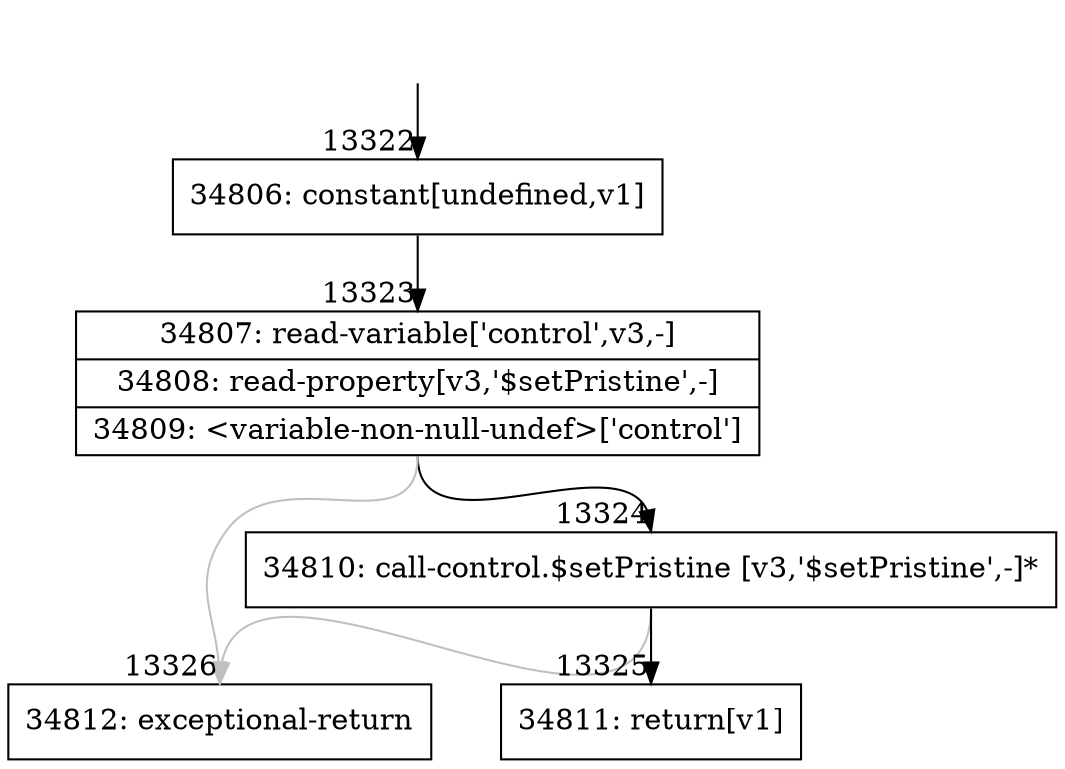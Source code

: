 digraph {
rankdir="TD"
BB_entry1038[shape=none,label=""];
BB_entry1038 -> BB13322 [tailport=s, headport=n, headlabel="    13322"]
BB13322 [shape=record label="{34806: constant[undefined,v1]}" ] 
BB13322 -> BB13323 [tailport=s, headport=n, headlabel="      13323"]
BB13323 [shape=record label="{34807: read-variable['control',v3,-]|34808: read-property[v3,'$setPristine',-]|34809: \<variable-non-null-undef\>['control']}" ] 
BB13323 -> BB13324 [tailport=s, headport=n, headlabel="      13324"]
BB13323 -> BB13326 [tailport=s, headport=n, color=gray, headlabel="      13326"]
BB13324 [shape=record label="{34810: call-control.$setPristine [v3,'$setPristine',-]*}" ] 
BB13324 -> BB13325 [tailport=s, headport=n, headlabel="      13325"]
BB13324 -> BB13326 [tailport=s, headport=n, color=gray]
BB13325 [shape=record label="{34811: return[v1]}" ] 
BB13326 [shape=record label="{34812: exceptional-return}" ] 
//#$~ 20104
}
